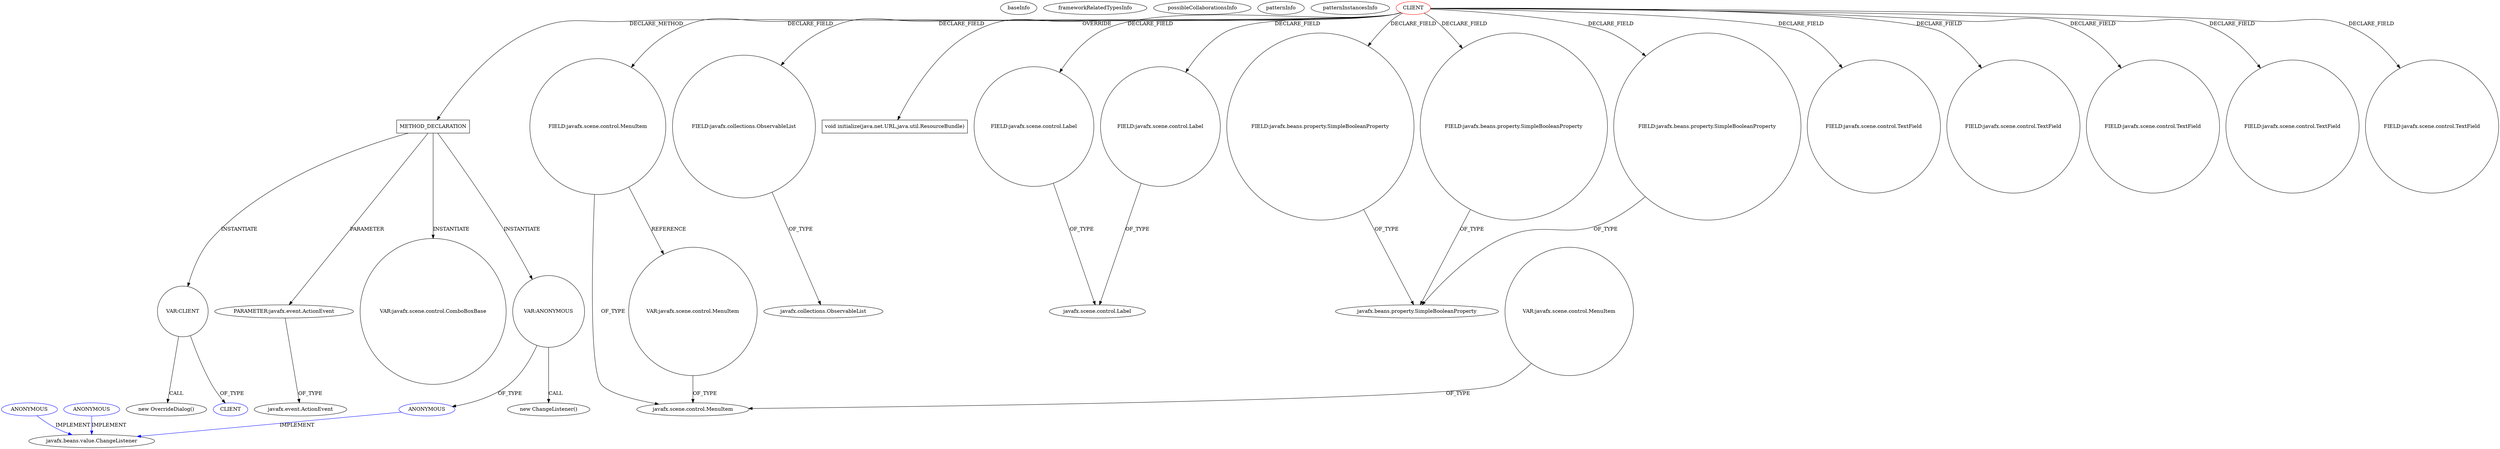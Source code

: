 digraph {
baseInfo[graphId=4230,category="pattern",isAnonymous=false,possibleRelation=false]
frameworkRelatedTypesInfo[]
possibleCollaborationsInfo[]
patternInfo[frequency=2.0,patternRootClient=0]
patternInstancesInfo[0="hock323-eventManager~/hock323-eventManager/EventManager-master/src/eventManager/controller/pokerTournament/BlindsController.java~BlindsController~2976",1="hock323-eventManager~/hock323-eventManager/EventManager-master/src/eventManager/controller/pokerTournament/TournamentController.java~TournamentController~3009"]
876[label="new OverrideDialog()",vertexType="CONSTRUCTOR_CALL",isFrameworkType=false]
877[label="VAR:CLIENT",vertexType="VARIABLE_EXPRESION",isFrameworkType=false,shape=circle]
865[label="METHOD_DECLARATION",vertexType="CLIENT_METHOD_DECLARATION",isFrameworkType=false,shape=box]
0[label="CLIENT",vertexType="ROOT_CLIENT_CLASS_DECLARATION",isFrameworkType=false,color=red]
102[label="FIELD:javafx.scene.control.MenuItem",vertexType="FIELD_DECLARATION",isFrameworkType=false,shape=circle]
146[label="FIELD:javafx.collections.ObservableList",vertexType="FIELD_DECLARATION",isFrameworkType=false,shape=circle]
147[label="javafx.collections.ObservableList",vertexType="FRAMEWORK_INTERFACE_TYPE",isFrameworkType=false]
866[label="PARAMETER:javafx.event.ActionEvent",vertexType="PARAMETER_DECLARATION",isFrameworkType=false]
596[label="javafx.event.ActionEvent",vertexType="FRAMEWORK_CLASS_TYPE",isFrameworkType=false]
152[label="void initialize(java.net.URL,java.util.ResourceBundle)",vertexType="OVERRIDING_METHOD_DECLARATION",isFrameworkType=false,shape=box]
103[label="javafx.scene.control.MenuItem",vertexType="FRAMEWORK_CLASS_TYPE",isFrameworkType=false]
868[label="VAR:javafx.scene.control.ComboBoxBase",vertexType="VARIABLE_EXPRESION",isFrameworkType=false,shape=circle]
942[label="VAR:javafx.scene.control.MenuItem",vertexType="VARIABLE_EXPRESION",isFrameworkType=false,shape=circle]
938[label="VAR:javafx.scene.control.MenuItem",vertexType="VARIABLE_EXPRESION",isFrameworkType=false,shape=circle]
71[label="FIELD:javafx.scene.control.Label",vertexType="FIELD_DECLARATION",isFrameworkType=false,shape=circle]
27[label="javafx.scene.control.Label",vertexType="FRAMEWORK_CLASS_TYPE",isFrameworkType=false]
69[label="FIELD:javafx.scene.control.Label",vertexType="FIELD_DECLARATION",isFrameworkType=false,shape=circle]
38[label="FIELD:javafx.beans.property.SimpleBooleanProperty",vertexType="FIELD_DECLARATION",isFrameworkType=false,shape=circle]
31[label="javafx.beans.property.SimpleBooleanProperty",vertexType="FRAMEWORK_CLASS_TYPE",isFrameworkType=false]
34[label="FIELD:javafx.beans.property.SimpleBooleanProperty",vertexType="FIELD_DECLARATION",isFrameworkType=false,shape=circle]
138[label="FIELD:javafx.beans.property.SimpleBooleanProperty",vertexType="FIELD_DECLARATION",isFrameworkType=false,shape=circle]
67[label="FIELD:javafx.scene.control.TextField",vertexType="FIELD_DECLARATION",isFrameworkType=false,shape=circle]
12[label="FIELD:javafx.scene.control.TextField",vertexType="FIELD_DECLARATION",isFrameworkType=false,shape=circle]
6[label="FIELD:javafx.scene.control.TextField",vertexType="FIELD_DECLARATION",isFrameworkType=false,shape=circle]
83[label="FIELD:javafx.scene.control.TextField",vertexType="FIELD_DECLARATION",isFrameworkType=false,shape=circle]
130[label="FIELD:javafx.scene.control.TextField",vertexType="FIELD_DECLARATION",isFrameworkType=false,shape=circle]
878[label="CLIENT",vertexType="REFERENCE_CLIENT_CLASS_DECLARATION",isFrameworkType=false,color=blue]
888[label="VAR:ANONYMOUS",vertexType="VARIABLE_EXPRESION",isFrameworkType=false,shape=circle]
889[label="ANONYMOUS",vertexType="REFERENCE_ANONYMOUS_DECLARATION",isFrameworkType=false,color=blue]
887[label="new ChangeListener()",vertexType="CONSTRUCTOR_CALL",isFrameworkType=false]
186[label="javafx.beans.value.ChangeListener",vertexType="FRAMEWORK_INTERFACE_TYPE",isFrameworkType=false]
185[label="ANONYMOUS",vertexType="REFERENCE_ANONYMOUS_DECLARATION",isFrameworkType=false,color=blue]
275[label="ANONYMOUS",vertexType="REFERENCE_ANONYMOUS_DECLARATION",isFrameworkType=false,color=blue]
0->34[label="DECLARE_FIELD"]
0->83[label="DECLARE_FIELD"]
275->186[label="IMPLEMENT",color=blue]
865->877[label="INSTANTIATE"]
0->38[label="DECLARE_FIELD"]
0->12[label="DECLARE_FIELD"]
102->103[label="OF_TYPE"]
0->865[label="DECLARE_METHOD"]
0->138[label="DECLARE_FIELD"]
0->152[label="OVERRIDE"]
146->147[label="OF_TYPE"]
888->889[label="OF_TYPE"]
942->103[label="OF_TYPE"]
138->31[label="OF_TYPE"]
185->186[label="IMPLEMENT",color=blue]
0->71[label="DECLARE_FIELD"]
0->146[label="DECLARE_FIELD"]
865->868[label="INSTANTIATE"]
877->878[label="OF_TYPE"]
865->866[label="PARAMETER"]
938->103[label="OF_TYPE"]
888->887[label="CALL"]
0->130[label="DECLARE_FIELD"]
877->876[label="CALL"]
865->888[label="INSTANTIATE"]
69->27[label="OF_TYPE"]
0->67[label="DECLARE_FIELD"]
0->6[label="DECLARE_FIELD"]
0->69[label="DECLARE_FIELD"]
866->596[label="OF_TYPE"]
34->31[label="OF_TYPE"]
38->31[label="OF_TYPE"]
889->186[label="IMPLEMENT",color=blue]
102->942[label="REFERENCE"]
0->102[label="DECLARE_FIELD"]
71->27[label="OF_TYPE"]
}
